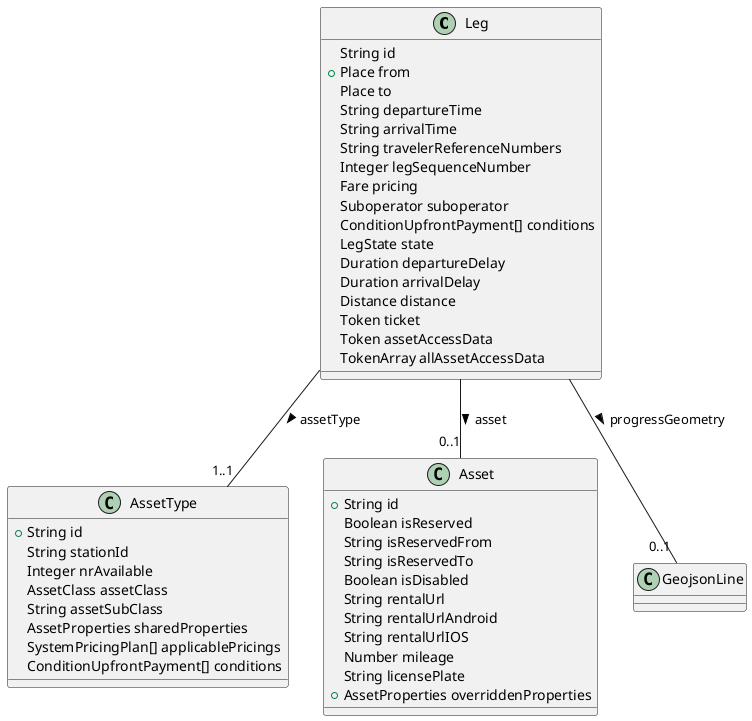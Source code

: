 @startuml generated
class Leg {
  String id
 +Place from
  Place to
  String departureTime
  String arrivalTime
  String travelerReferenceNumbers
  Integer legSequenceNumber
  Fare pricing
  Suboperator suboperator
  ConditionUpfrontPayment[] conditions
  LegState state
  Duration departureDelay
  Duration arrivalDelay
  Distance distance
  Token ticket
  Token assetAccessData
  TokenArray allAssetAccessData
}
Leg --  "1..1" AssetType : assetType >
Leg --  "0..1" Asset : asset >
Leg --  "0..1" GeojsonLine : progressGeometry >
class AssetType {
 +String id
  String stationId
  Integer nrAvailable
  AssetClass assetClass
  String assetSubClass
  AssetProperties sharedProperties
  SystemPricingPlan[] applicablePricings
  ConditionUpfrontPayment[] conditions
}
class Asset {
 +String id
  Boolean isReserved
  String isReservedFrom
  String isReservedTo
  Boolean isDisabled
  String rentalUrl
  String rentalUrlAndroid
  String rentalUrlIOS
  Number mileage
  String licensePlate
 +AssetProperties overriddenProperties
}
class GeojsonLine {
}
@enduml
